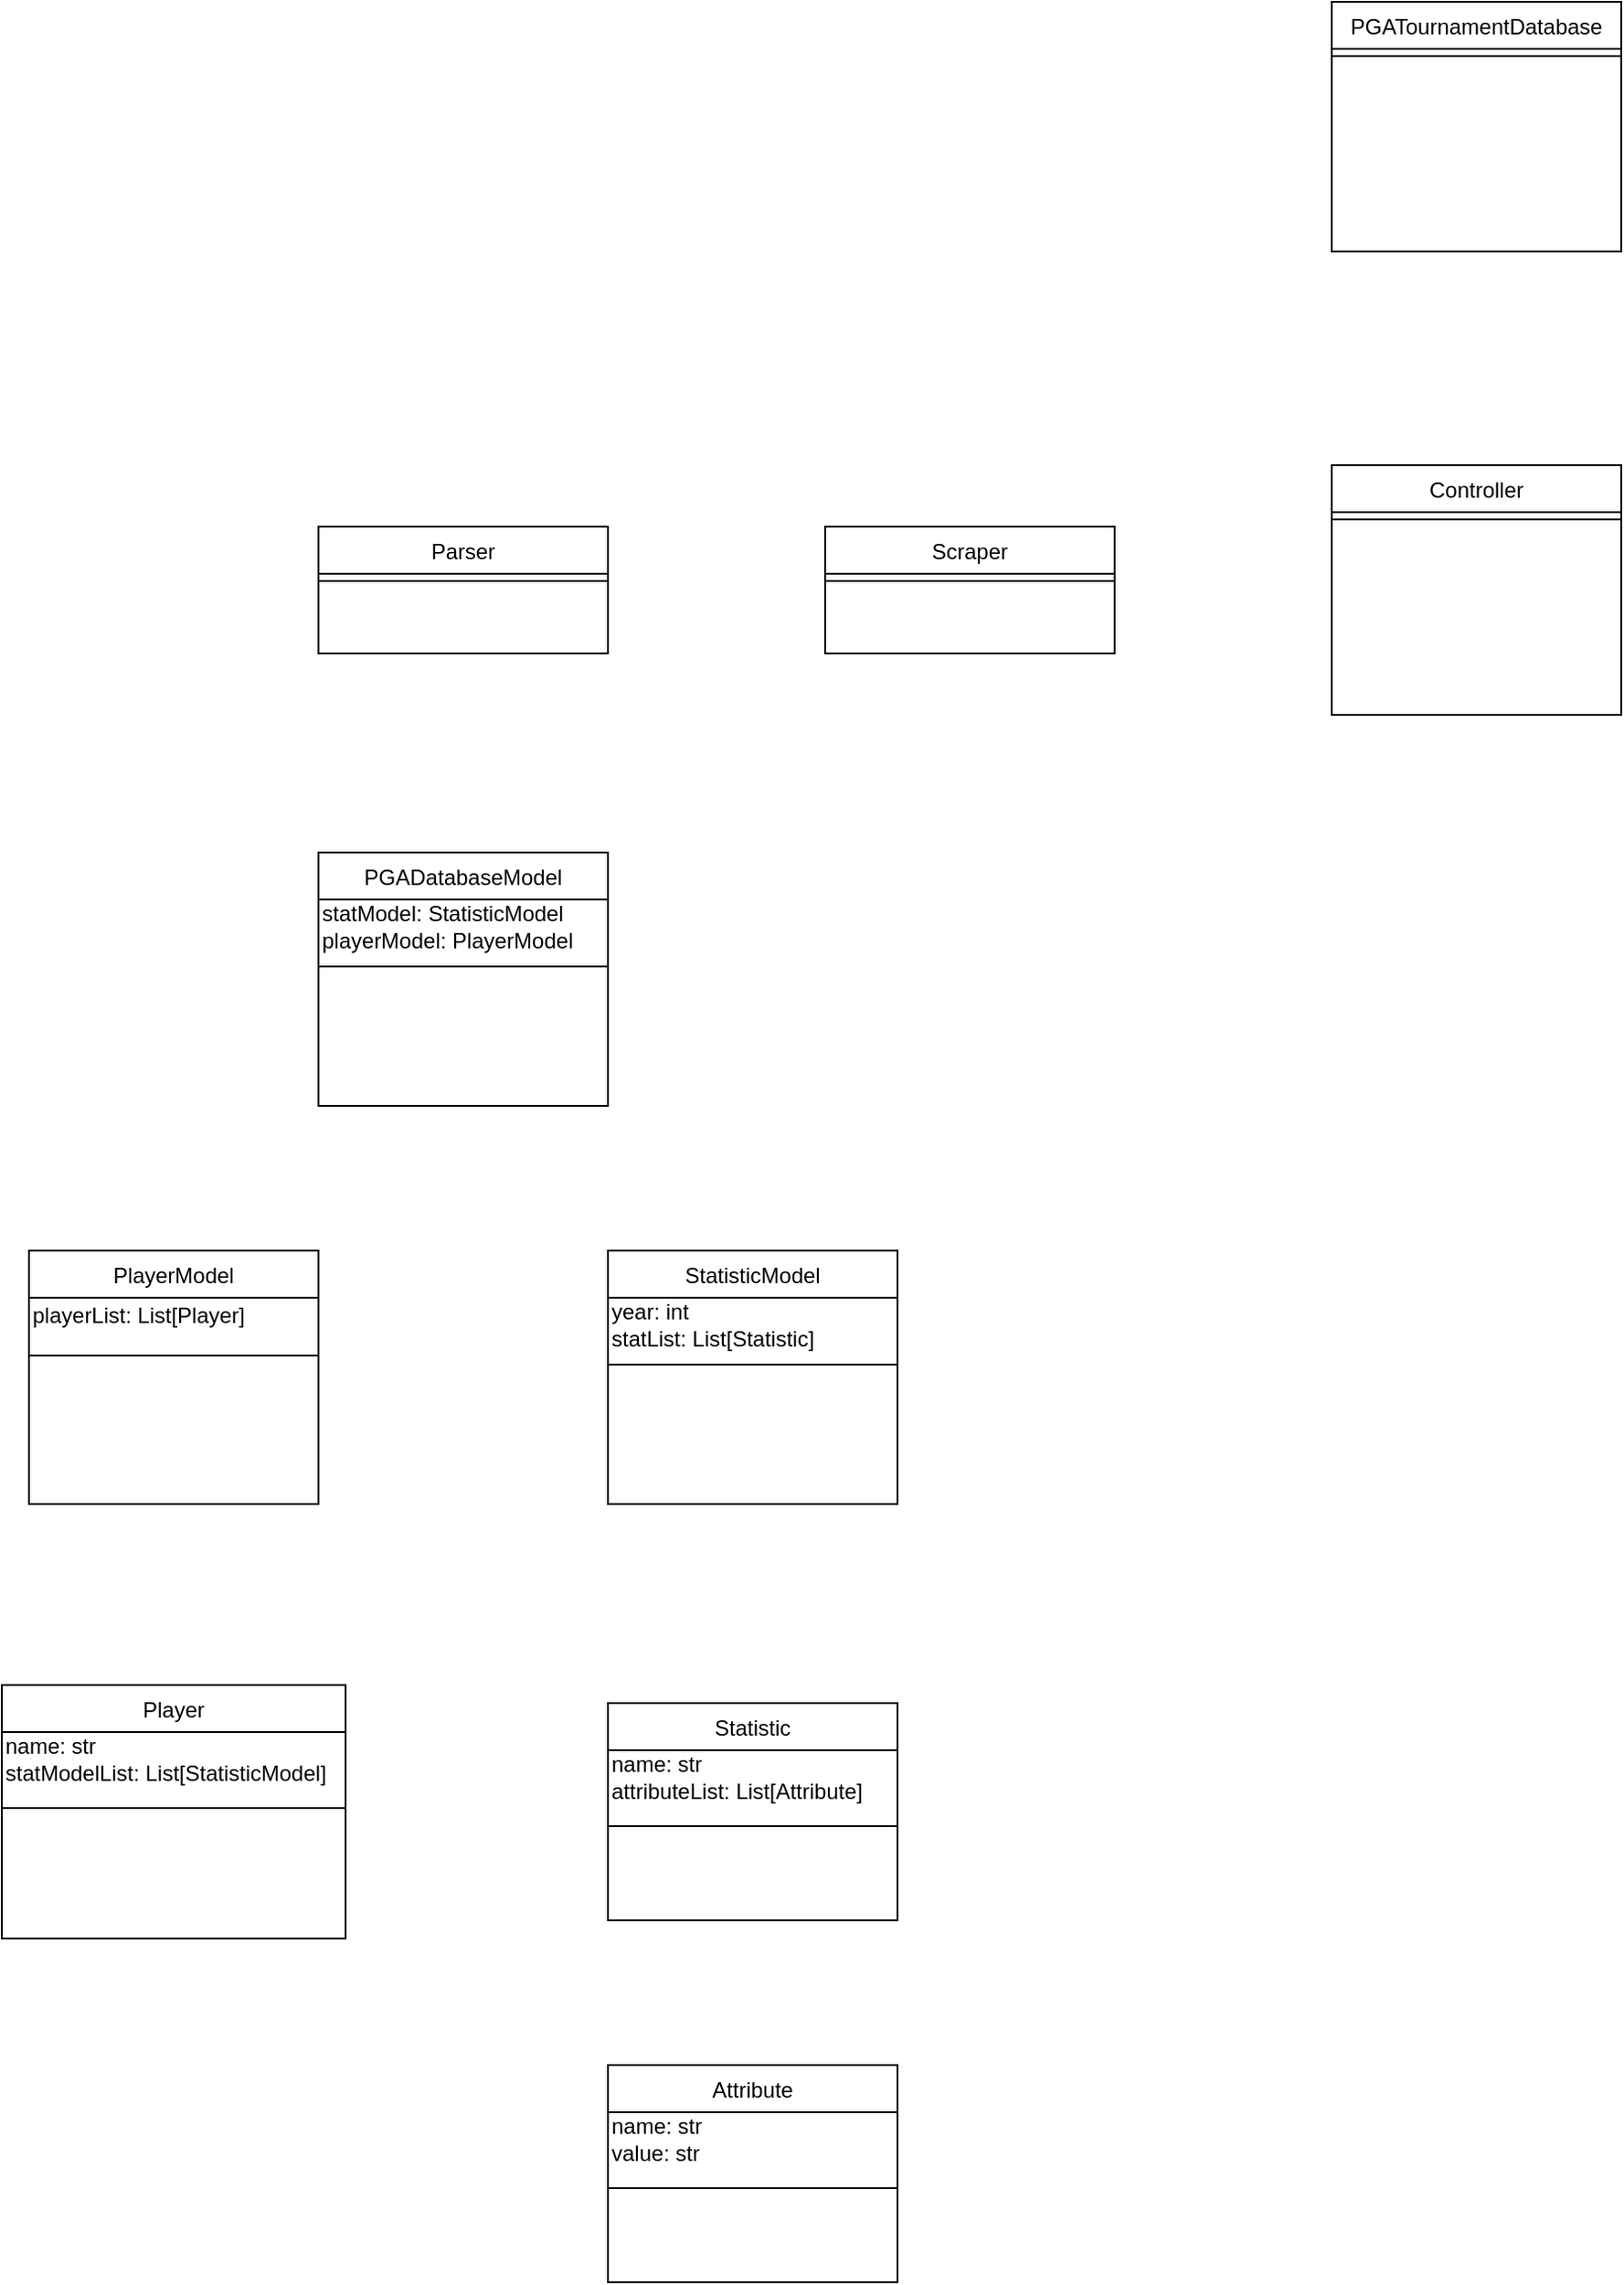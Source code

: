 <mxfile version="19.0.1" type="device"><diagram id="C5RBs43oDa-KdzZeNtuy" name="Page-1"><mxGraphModel dx="1675" dy="1760" grid="1" gridSize="10" guides="1" tooltips="1" connect="1" arrows="1" fold="1" page="1" pageScale="1" pageWidth="827" pageHeight="1169" math="0" shadow="0"><root><mxCell id="WIyWlLk6GJQsqaUBKTNV-0"/><mxCell id="WIyWlLk6GJQsqaUBKTNV-1" parent="WIyWlLk6GJQsqaUBKTNV-0"/><mxCell id="zkfFHV4jXpPFQw0GAbJ--0" value="PGATournamentDatabase" style="swimlane;fontStyle=0;align=center;verticalAlign=top;childLayout=stackLayout;horizontal=1;startSize=26;horizontalStack=0;resizeParent=1;resizeLast=0;collapsible=1;marginBottom=0;rounded=0;shadow=0;strokeWidth=1;" parent="WIyWlLk6GJQsqaUBKTNV-1" vertex="1"><mxGeometry x="340" y="-310" width="160" height="138" as="geometry"><mxRectangle x="230" y="140" width="160" height="26" as="alternateBounds"/></mxGeometry></mxCell><mxCell id="zkfFHV4jXpPFQw0GAbJ--4" value="" style="line;html=1;strokeWidth=1;align=left;verticalAlign=middle;spacingTop=-1;spacingLeft=3;spacingRight=3;rotatable=0;labelPosition=right;points=[];portConstraint=eastwest;" parent="zkfFHV4jXpPFQw0GAbJ--0" vertex="1"><mxGeometry y="26" width="160" height="8" as="geometry"/></mxCell><mxCell id="zkfFHV4jXpPFQw0GAbJ--13" value="Parser" style="swimlane;fontStyle=0;align=center;verticalAlign=top;childLayout=stackLayout;horizontal=1;startSize=26;horizontalStack=0;resizeParent=1;resizeLast=0;collapsible=1;marginBottom=0;rounded=0;shadow=0;strokeWidth=1;" parent="WIyWlLk6GJQsqaUBKTNV-1" vertex="1"><mxGeometry x="-220" y="-20" width="160" height="70" as="geometry"><mxRectangle x="340" y="380" width="170" height="26" as="alternateBounds"/></mxGeometry></mxCell><mxCell id="zkfFHV4jXpPFQw0GAbJ--15" value="" style="line;html=1;strokeWidth=1;align=left;verticalAlign=middle;spacingTop=-1;spacingLeft=3;spacingRight=3;rotatable=0;labelPosition=right;points=[];portConstraint=eastwest;" parent="zkfFHV4jXpPFQw0GAbJ--13" vertex="1"><mxGeometry y="26" width="160" height="8" as="geometry"/></mxCell><mxCell id="J4G6HsDmLV9nl7VuCJJV-0" value="Statistic" style="swimlane;fontStyle=0;align=center;verticalAlign=top;childLayout=stackLayout;horizontal=1;startSize=26;horizontalStack=0;resizeParent=1;resizeLast=0;collapsible=1;marginBottom=0;rounded=0;shadow=0;strokeWidth=1;" vertex="1" parent="WIyWlLk6GJQsqaUBKTNV-1"><mxGeometry x="-60" y="630" width="160" height="120" as="geometry"><mxRectangle x="340" y="380" width="170" height="26" as="alternateBounds"/></mxGeometry></mxCell><mxCell id="J4G6HsDmLV9nl7VuCJJV-13" value="name: str&lt;br&gt;attributeList: List[Attribute]" style="text;html=1;align=left;verticalAlign=middle;resizable=0;points=[];autosize=1;strokeColor=none;fillColor=none;" vertex="1" parent="J4G6HsDmLV9nl7VuCJJV-0"><mxGeometry y="26" width="160" height="30" as="geometry"/></mxCell><mxCell id="J4G6HsDmLV9nl7VuCJJV-2" value="" style="line;html=1;strokeWidth=1;align=left;verticalAlign=middle;spacingTop=-1;spacingLeft=3;spacingRight=3;rotatable=0;labelPosition=right;points=[];portConstraint=eastwest;" vertex="1" parent="J4G6HsDmLV9nl7VuCJJV-0"><mxGeometry y="56" width="160" height="24" as="geometry"/></mxCell><mxCell id="J4G6HsDmLV9nl7VuCJJV-5" value="Scraper" style="swimlane;fontStyle=0;align=center;verticalAlign=top;childLayout=stackLayout;horizontal=1;startSize=26;horizontalStack=0;resizeParent=1;resizeLast=0;collapsible=1;marginBottom=0;rounded=0;shadow=0;strokeWidth=1;" vertex="1" parent="WIyWlLk6GJQsqaUBKTNV-1"><mxGeometry x="60" y="-20" width="160" height="70" as="geometry"><mxRectangle x="340" y="380" width="170" height="26" as="alternateBounds"/></mxGeometry></mxCell><mxCell id="J4G6HsDmLV9nl7VuCJJV-6" value="" style="line;html=1;strokeWidth=1;align=left;verticalAlign=middle;spacingTop=-1;spacingLeft=3;spacingRight=3;rotatable=0;labelPosition=right;points=[];portConstraint=eastwest;" vertex="1" parent="J4G6HsDmLV9nl7VuCJJV-5"><mxGeometry y="26" width="160" height="8" as="geometry"/></mxCell><mxCell id="J4G6HsDmLV9nl7VuCJJV-7" value="PlayerModel" style="swimlane;fontStyle=0;align=center;verticalAlign=top;childLayout=stackLayout;horizontal=1;startSize=26;horizontalStack=0;resizeParent=1;resizeLast=0;collapsible=1;marginBottom=0;rounded=0;shadow=0;strokeWidth=1;" vertex="1" parent="WIyWlLk6GJQsqaUBKTNV-1"><mxGeometry x="-380" y="380" width="160" height="140" as="geometry"><mxRectangle x="340" y="380" width="170" height="26" as="alternateBounds"/></mxGeometry></mxCell><mxCell id="J4G6HsDmLV9nl7VuCJJV-12" value="playerList: List[Player]" style="text;html=1;align=left;verticalAlign=middle;resizable=0;points=[];autosize=1;strokeColor=none;fillColor=none;" vertex="1" parent="J4G6HsDmLV9nl7VuCJJV-7"><mxGeometry y="26" width="160" height="20" as="geometry"/></mxCell><mxCell id="J4G6HsDmLV9nl7VuCJJV-8" value="" style="line;html=1;strokeWidth=1;align=left;verticalAlign=middle;spacingTop=-1;spacingLeft=3;spacingRight=3;rotatable=0;labelPosition=right;points=[];portConstraint=eastwest;" vertex="1" parent="J4G6HsDmLV9nl7VuCJJV-7"><mxGeometry y="46" width="160" height="24" as="geometry"/></mxCell><mxCell id="J4G6HsDmLV9nl7VuCJJV-9" value="StatisticModel" style="swimlane;fontStyle=0;align=center;verticalAlign=top;childLayout=stackLayout;horizontal=1;startSize=26;horizontalStack=0;resizeParent=1;resizeLast=0;collapsible=1;marginBottom=0;rounded=0;shadow=0;strokeWidth=1;" vertex="1" parent="WIyWlLk6GJQsqaUBKTNV-1"><mxGeometry x="-60" y="380" width="160" height="140" as="geometry"><mxRectangle x="340" y="380" width="170" height="26" as="alternateBounds"/></mxGeometry></mxCell><mxCell id="J4G6HsDmLV9nl7VuCJJV-11" value="year: int&lt;br&gt;statList: List[Statistic]" style="text;html=1;align=left;verticalAlign=middle;resizable=0;points=[];autosize=1;strokeColor=none;fillColor=none;" vertex="1" parent="J4G6HsDmLV9nl7VuCJJV-9"><mxGeometry y="26" width="160" height="30" as="geometry"/></mxCell><mxCell id="J4G6HsDmLV9nl7VuCJJV-10" value="" style="line;html=1;strokeWidth=1;align=left;verticalAlign=middle;spacingTop=-1;spacingLeft=3;spacingRight=3;rotatable=0;labelPosition=right;points=[];portConstraint=eastwest;" vertex="1" parent="J4G6HsDmLV9nl7VuCJJV-9"><mxGeometry y="56" width="160" height="14" as="geometry"/></mxCell><mxCell id="J4G6HsDmLV9nl7VuCJJV-17" value="Attribute" style="swimlane;fontStyle=0;align=center;verticalAlign=top;childLayout=stackLayout;horizontal=1;startSize=26;horizontalStack=0;resizeParent=1;resizeLast=0;collapsible=1;marginBottom=0;rounded=0;shadow=0;strokeWidth=1;" vertex="1" parent="WIyWlLk6GJQsqaUBKTNV-1"><mxGeometry x="-60" y="830" width="160" height="120" as="geometry"><mxRectangle x="340" y="380" width="170" height="26" as="alternateBounds"/></mxGeometry></mxCell><mxCell id="J4G6HsDmLV9nl7VuCJJV-18" value="name: str&lt;br&gt;value: str" style="text;html=1;align=left;verticalAlign=middle;resizable=0;points=[];autosize=1;strokeColor=none;fillColor=none;" vertex="1" parent="J4G6HsDmLV9nl7VuCJJV-17"><mxGeometry y="26" width="160" height="30" as="geometry"/></mxCell><mxCell id="J4G6HsDmLV9nl7VuCJJV-19" value="" style="line;html=1;strokeWidth=1;align=left;verticalAlign=middle;spacingTop=-1;spacingLeft=3;spacingRight=3;rotatable=0;labelPosition=right;points=[];portConstraint=eastwest;" vertex="1" parent="J4G6HsDmLV9nl7VuCJJV-17"><mxGeometry y="56" width="160" height="24" as="geometry"/></mxCell><mxCell id="J4G6HsDmLV9nl7VuCJJV-21" value="Player" style="swimlane;fontStyle=0;align=center;verticalAlign=top;childLayout=stackLayout;horizontal=1;startSize=26;horizontalStack=0;resizeParent=1;resizeLast=0;collapsible=1;marginBottom=0;rounded=0;shadow=0;strokeWidth=1;" vertex="1" parent="WIyWlLk6GJQsqaUBKTNV-1"><mxGeometry x="-395" y="620" width="190" height="140" as="geometry"><mxRectangle x="340" y="380" width="170" height="26" as="alternateBounds"/></mxGeometry></mxCell><mxCell id="J4G6HsDmLV9nl7VuCJJV-22" value="name: str&lt;br&gt;statModelList: List[StatisticModel]" style="text;html=1;align=left;verticalAlign=middle;resizable=0;points=[];autosize=1;strokeColor=none;fillColor=none;" vertex="1" parent="J4G6HsDmLV9nl7VuCJJV-21"><mxGeometry y="26" width="190" height="30" as="geometry"/></mxCell><mxCell id="J4G6HsDmLV9nl7VuCJJV-23" value="" style="line;html=1;strokeWidth=1;align=left;verticalAlign=middle;spacingTop=-1;spacingLeft=3;spacingRight=3;rotatable=0;labelPosition=right;points=[];portConstraint=eastwest;" vertex="1" parent="J4G6HsDmLV9nl7VuCJJV-21"><mxGeometry y="56" width="190" height="24" as="geometry"/></mxCell><mxCell id="J4G6HsDmLV9nl7VuCJJV-24" value="Controller" style="swimlane;fontStyle=0;align=center;verticalAlign=top;childLayout=stackLayout;horizontal=1;startSize=26;horizontalStack=0;resizeParent=1;resizeLast=0;collapsible=1;marginBottom=0;rounded=0;shadow=0;strokeWidth=1;" vertex="1" parent="WIyWlLk6GJQsqaUBKTNV-1"><mxGeometry x="340" y="-54" width="160" height="138" as="geometry"><mxRectangle x="230" y="140" width="160" height="26" as="alternateBounds"/></mxGeometry></mxCell><mxCell id="J4G6HsDmLV9nl7VuCJJV-25" value="" style="line;html=1;strokeWidth=1;align=left;verticalAlign=middle;spacingTop=-1;spacingLeft=3;spacingRight=3;rotatable=0;labelPosition=right;points=[];portConstraint=eastwest;" vertex="1" parent="J4G6HsDmLV9nl7VuCJJV-24"><mxGeometry y="26" width="160" height="8" as="geometry"/></mxCell><mxCell id="J4G6HsDmLV9nl7VuCJJV-26" value="PGADatabaseModel" style="swimlane;fontStyle=0;align=center;verticalAlign=top;childLayout=stackLayout;horizontal=1;startSize=26;horizontalStack=0;resizeParent=1;resizeLast=0;collapsible=1;marginBottom=0;rounded=0;shadow=0;strokeWidth=1;" vertex="1" parent="WIyWlLk6GJQsqaUBKTNV-1"><mxGeometry x="-220" y="160" width="160" height="140" as="geometry"><mxRectangle x="340" y="380" width="170" height="26" as="alternateBounds"/></mxGeometry></mxCell><mxCell id="J4G6HsDmLV9nl7VuCJJV-27" value="statModel: StatisticModel&lt;br&gt;playerModel: PlayerModel" style="text;html=1;align=left;verticalAlign=middle;resizable=0;points=[];autosize=1;strokeColor=none;fillColor=none;" vertex="1" parent="J4G6HsDmLV9nl7VuCJJV-26"><mxGeometry y="26" width="160" height="30" as="geometry"/></mxCell><mxCell id="J4G6HsDmLV9nl7VuCJJV-28" value="" style="line;html=1;strokeWidth=1;align=left;verticalAlign=middle;spacingTop=-1;spacingLeft=3;spacingRight=3;rotatable=0;labelPosition=right;points=[];portConstraint=eastwest;" vertex="1" parent="J4G6HsDmLV9nl7VuCJJV-26"><mxGeometry y="56" width="160" height="14" as="geometry"/></mxCell></root></mxGraphModel></diagram></mxfile>